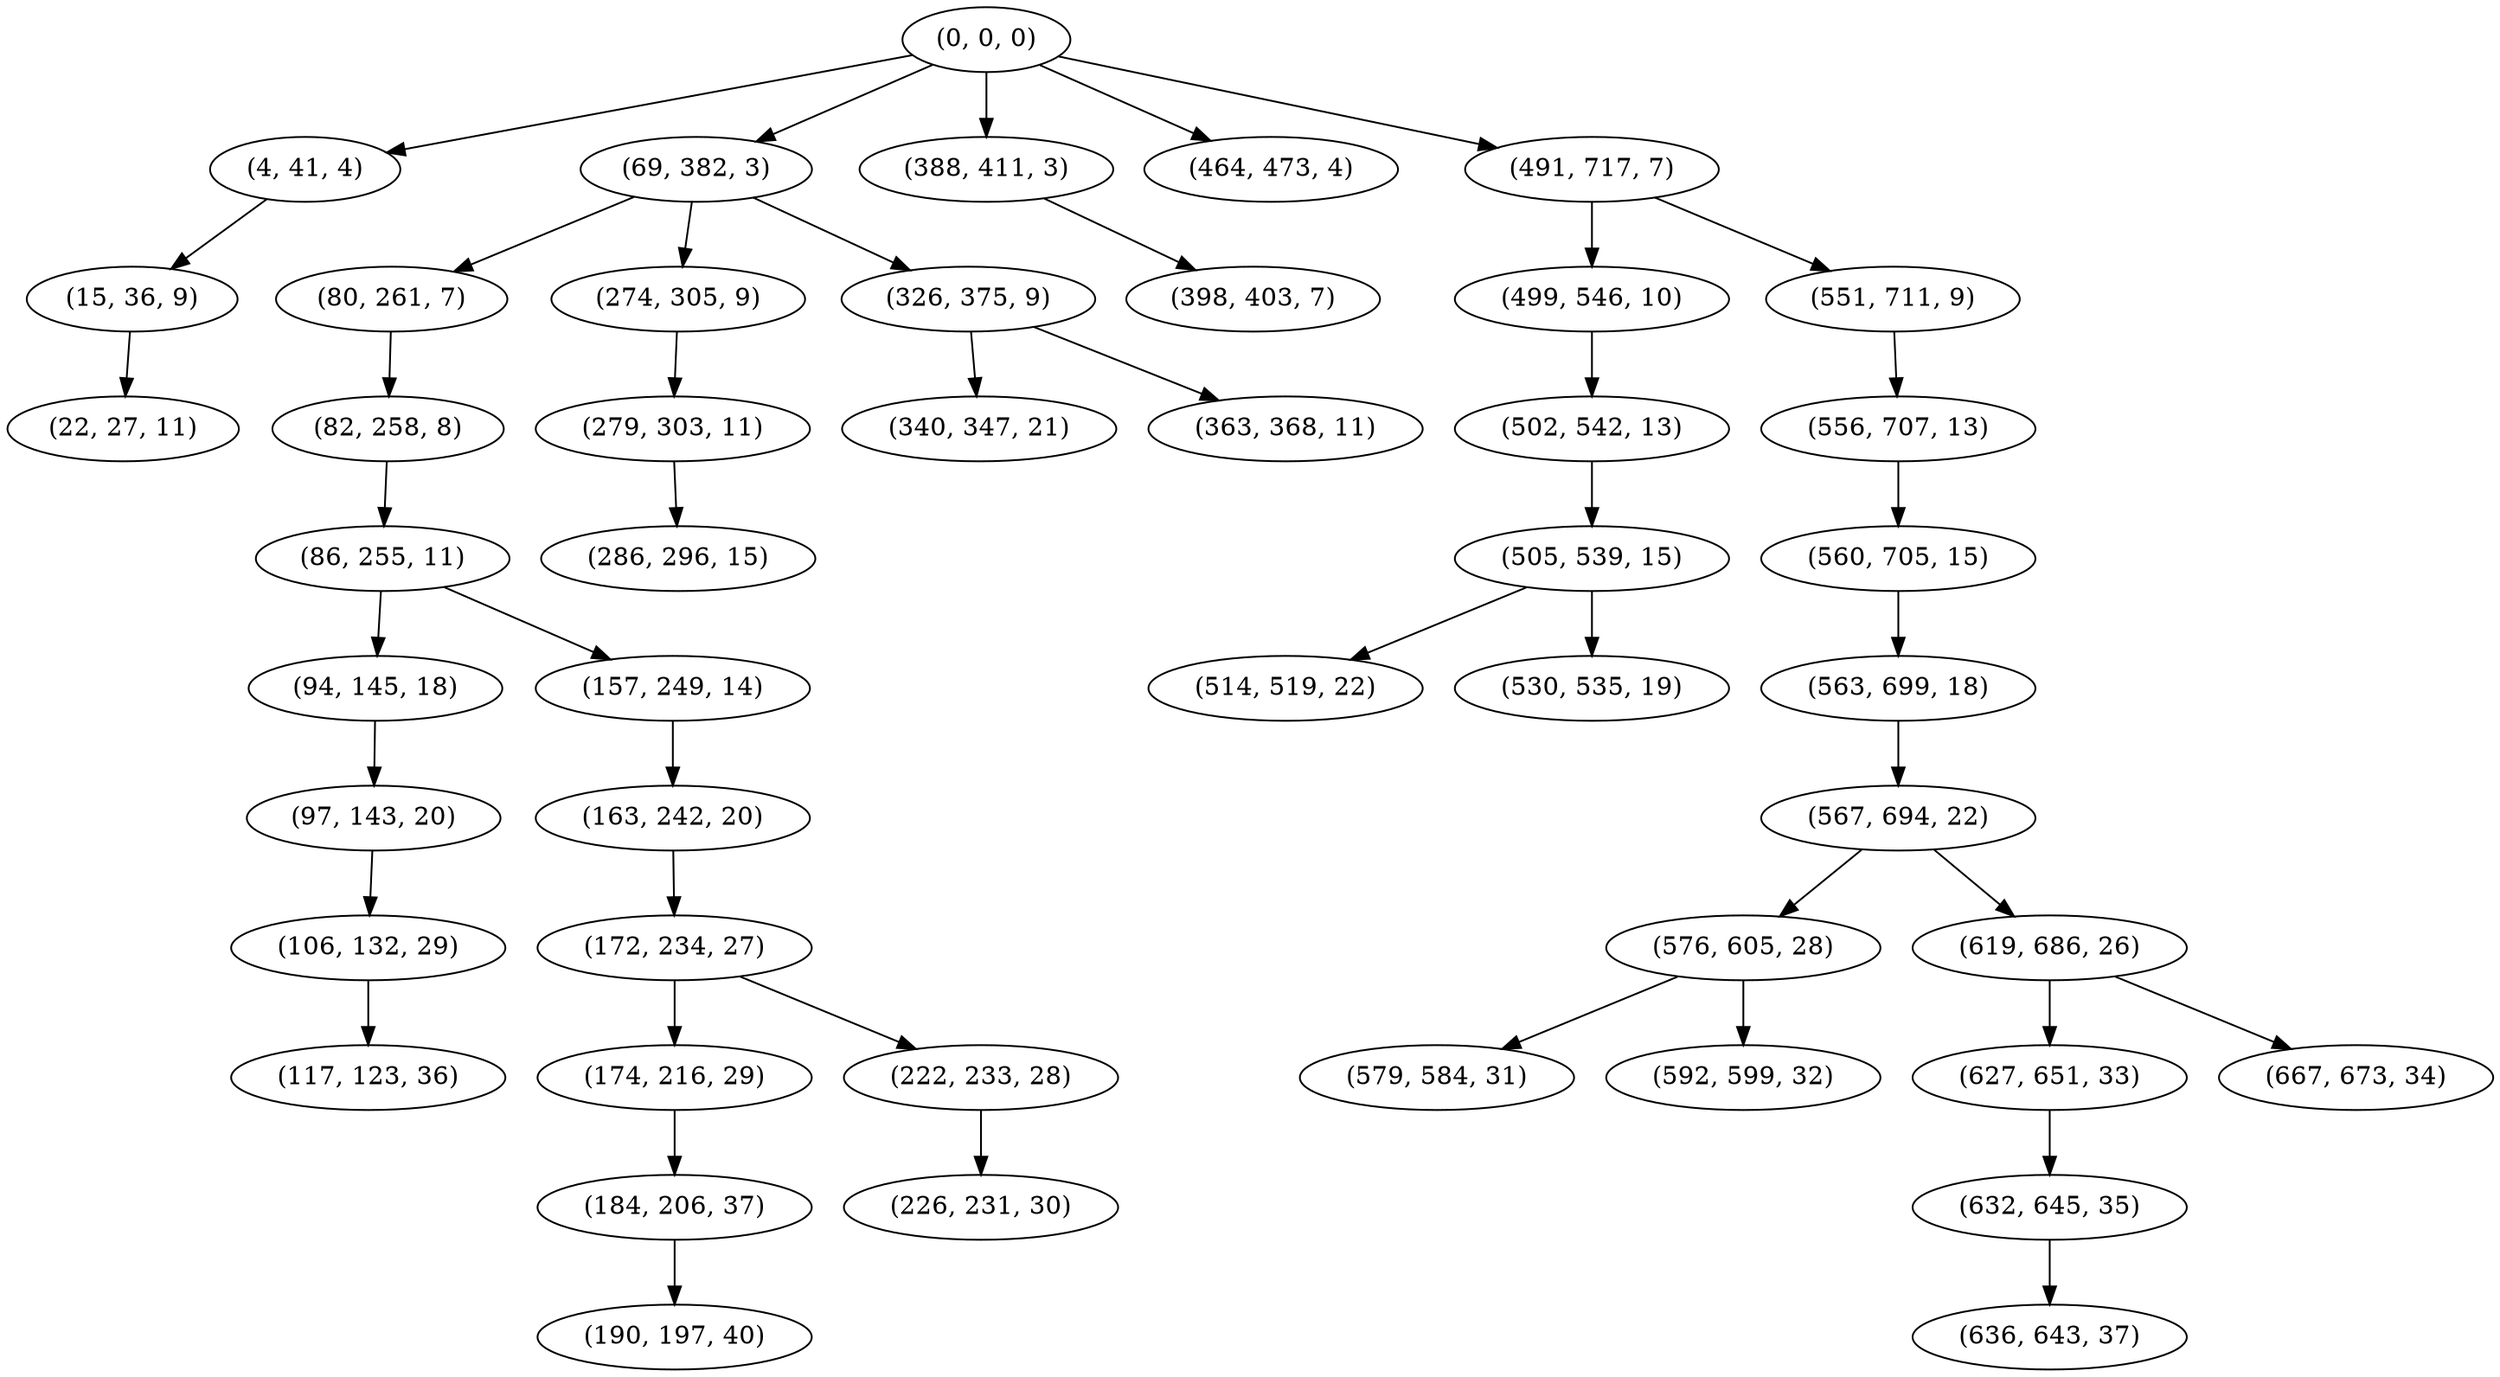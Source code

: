 digraph tree {
    "(0, 0, 0)";
    "(4, 41, 4)";
    "(15, 36, 9)";
    "(22, 27, 11)";
    "(69, 382, 3)";
    "(80, 261, 7)";
    "(82, 258, 8)";
    "(86, 255, 11)";
    "(94, 145, 18)";
    "(97, 143, 20)";
    "(106, 132, 29)";
    "(117, 123, 36)";
    "(157, 249, 14)";
    "(163, 242, 20)";
    "(172, 234, 27)";
    "(174, 216, 29)";
    "(184, 206, 37)";
    "(190, 197, 40)";
    "(222, 233, 28)";
    "(226, 231, 30)";
    "(274, 305, 9)";
    "(279, 303, 11)";
    "(286, 296, 15)";
    "(326, 375, 9)";
    "(340, 347, 21)";
    "(363, 368, 11)";
    "(388, 411, 3)";
    "(398, 403, 7)";
    "(464, 473, 4)";
    "(491, 717, 7)";
    "(499, 546, 10)";
    "(502, 542, 13)";
    "(505, 539, 15)";
    "(514, 519, 22)";
    "(530, 535, 19)";
    "(551, 711, 9)";
    "(556, 707, 13)";
    "(560, 705, 15)";
    "(563, 699, 18)";
    "(567, 694, 22)";
    "(576, 605, 28)";
    "(579, 584, 31)";
    "(592, 599, 32)";
    "(619, 686, 26)";
    "(627, 651, 33)";
    "(632, 645, 35)";
    "(636, 643, 37)";
    "(667, 673, 34)";
    "(0, 0, 0)" -> "(4, 41, 4)";
    "(0, 0, 0)" -> "(69, 382, 3)";
    "(0, 0, 0)" -> "(388, 411, 3)";
    "(0, 0, 0)" -> "(464, 473, 4)";
    "(0, 0, 0)" -> "(491, 717, 7)";
    "(4, 41, 4)" -> "(15, 36, 9)";
    "(15, 36, 9)" -> "(22, 27, 11)";
    "(69, 382, 3)" -> "(80, 261, 7)";
    "(69, 382, 3)" -> "(274, 305, 9)";
    "(69, 382, 3)" -> "(326, 375, 9)";
    "(80, 261, 7)" -> "(82, 258, 8)";
    "(82, 258, 8)" -> "(86, 255, 11)";
    "(86, 255, 11)" -> "(94, 145, 18)";
    "(86, 255, 11)" -> "(157, 249, 14)";
    "(94, 145, 18)" -> "(97, 143, 20)";
    "(97, 143, 20)" -> "(106, 132, 29)";
    "(106, 132, 29)" -> "(117, 123, 36)";
    "(157, 249, 14)" -> "(163, 242, 20)";
    "(163, 242, 20)" -> "(172, 234, 27)";
    "(172, 234, 27)" -> "(174, 216, 29)";
    "(172, 234, 27)" -> "(222, 233, 28)";
    "(174, 216, 29)" -> "(184, 206, 37)";
    "(184, 206, 37)" -> "(190, 197, 40)";
    "(222, 233, 28)" -> "(226, 231, 30)";
    "(274, 305, 9)" -> "(279, 303, 11)";
    "(279, 303, 11)" -> "(286, 296, 15)";
    "(326, 375, 9)" -> "(340, 347, 21)";
    "(326, 375, 9)" -> "(363, 368, 11)";
    "(388, 411, 3)" -> "(398, 403, 7)";
    "(491, 717, 7)" -> "(499, 546, 10)";
    "(491, 717, 7)" -> "(551, 711, 9)";
    "(499, 546, 10)" -> "(502, 542, 13)";
    "(502, 542, 13)" -> "(505, 539, 15)";
    "(505, 539, 15)" -> "(514, 519, 22)";
    "(505, 539, 15)" -> "(530, 535, 19)";
    "(551, 711, 9)" -> "(556, 707, 13)";
    "(556, 707, 13)" -> "(560, 705, 15)";
    "(560, 705, 15)" -> "(563, 699, 18)";
    "(563, 699, 18)" -> "(567, 694, 22)";
    "(567, 694, 22)" -> "(576, 605, 28)";
    "(567, 694, 22)" -> "(619, 686, 26)";
    "(576, 605, 28)" -> "(579, 584, 31)";
    "(576, 605, 28)" -> "(592, 599, 32)";
    "(619, 686, 26)" -> "(627, 651, 33)";
    "(619, 686, 26)" -> "(667, 673, 34)";
    "(627, 651, 33)" -> "(632, 645, 35)";
    "(632, 645, 35)" -> "(636, 643, 37)";
}
